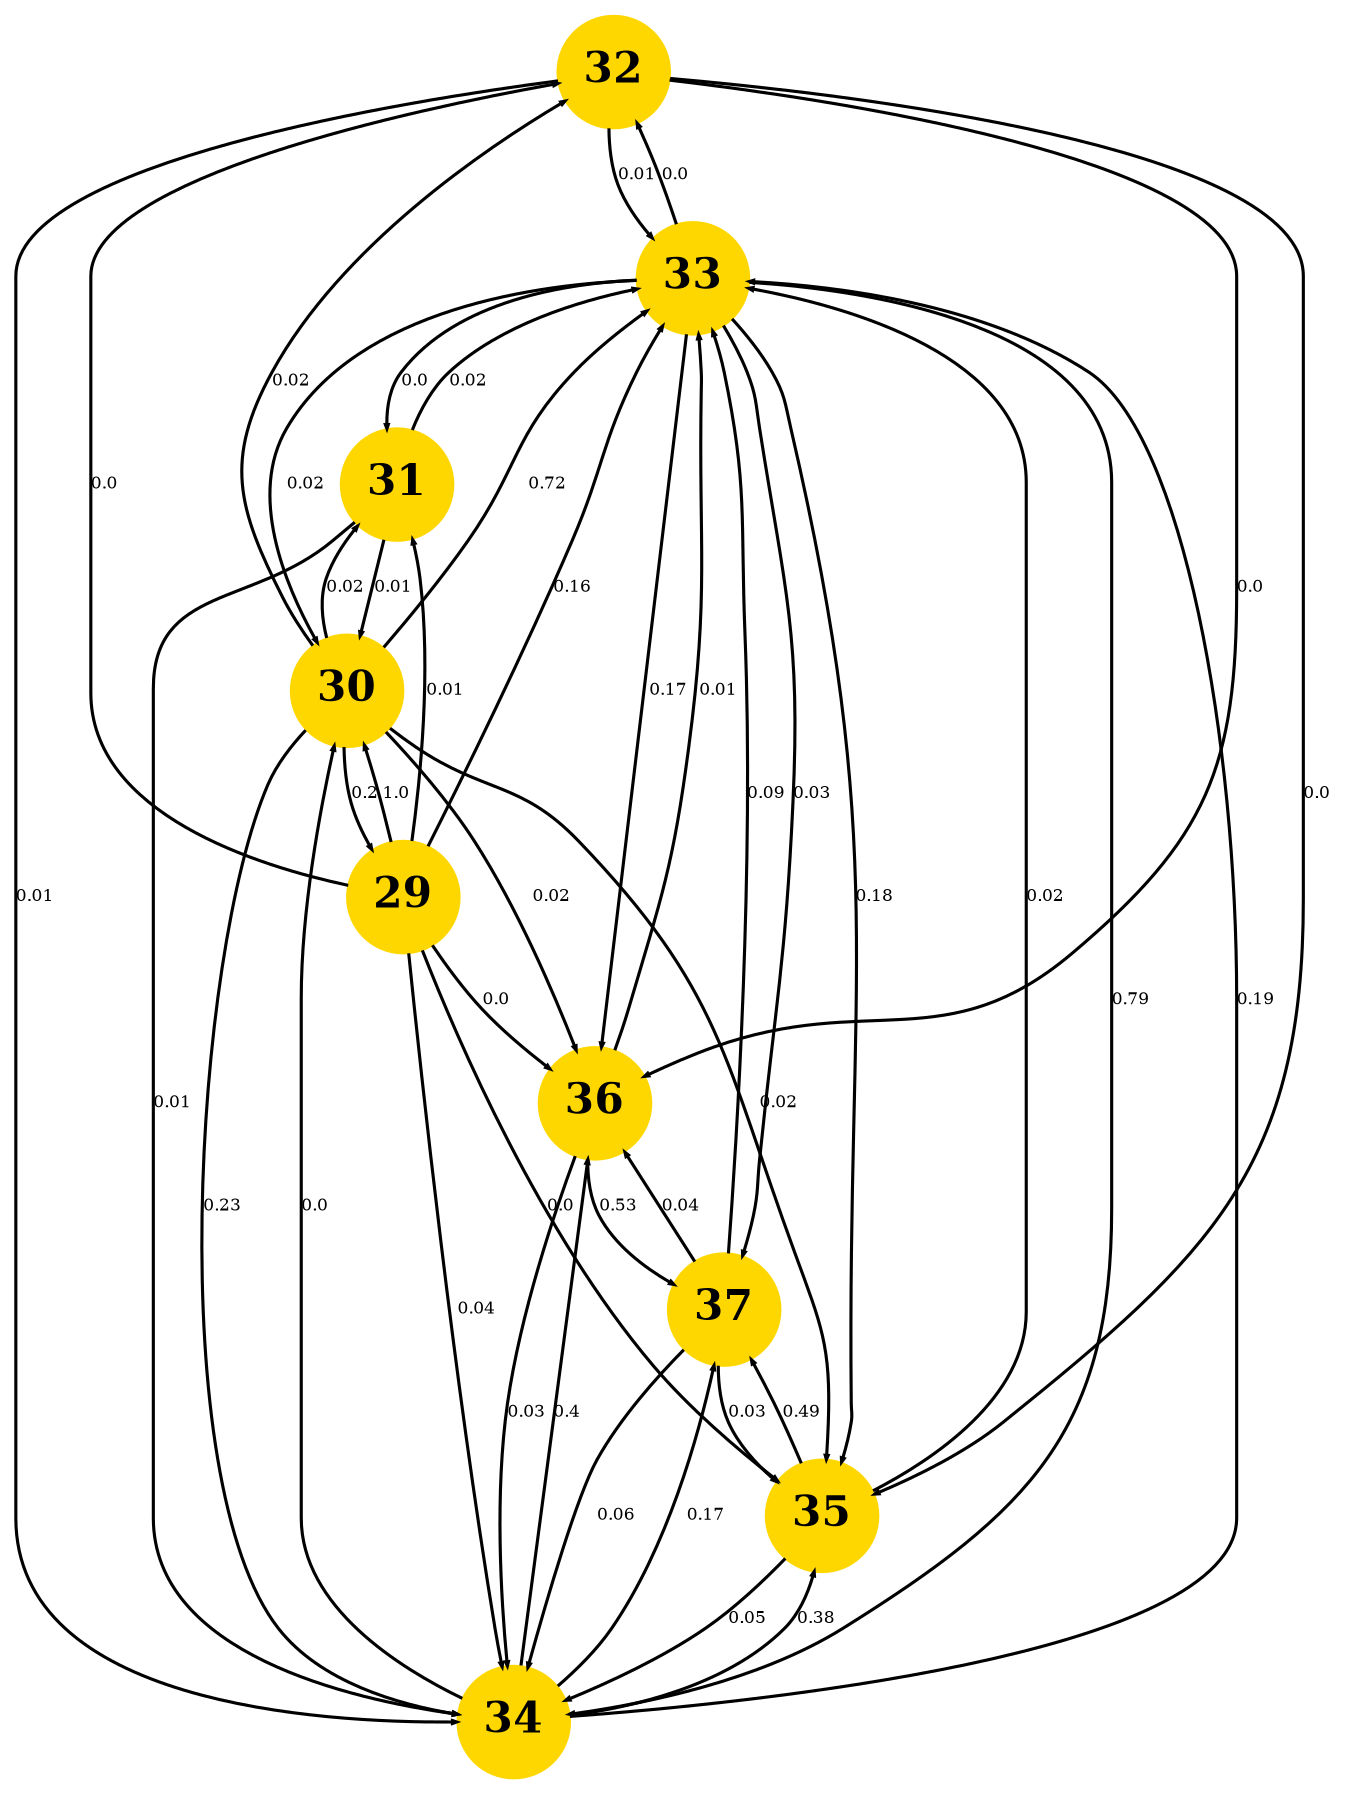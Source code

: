 digraph BoschSubgraph{
size = "40,20";
graph[rankdir=TB, center=true, margin=0.05, nodesep=0.2, ranksep=0.5]
node[fontname="times-bold", fontsize=20]
edge[arrowsize=0.2, arrowhead=normal, fontsize=8]
32 [shape=circle, style=filled, color= gold, width=0.75, height=0.75, fixedsize=true]
33 [shape=circle, style=filled, color= gold, width=0.75, height=0.75, fixedsize=true]
34 [shape=circle, style=filled, color= gold, width=0.75, height=0.75, fixedsize=true]
35 [shape=circle, style=filled, color= gold, width=0.75, height=0.75, fixedsize=true]
36 [shape=circle, style=filled, color= gold, width=0.75, height=0.75, fixedsize=true]
37 [shape=circle, style=filled, color= gold, width=0.75, height=0.75, fixedsize=true]
29 [shape=circle, style=filled, color= gold, width=0.75, height=0.75, fixedsize=true]
30 [shape=circle, style=filled, color= gold, width=0.75, height=0.75, fixedsize=true]
31 [shape=circle, style=filled, color= gold, width=0.75, height=0.75, fixedsize=true]
30 -> 29 [penwidth=1.5, label=0.2]
29 -> 31 [penwidth=1.5, label=0.01]
31 -> 33 [penwidth=1.5, label=0.02]
33 -> 34 [penwidth=1.5, label=0.79]
34 -> 35 [penwidth=1.5, label=0.38]
35 -> 37 [penwidth=1.5, label=0.49]
29 -> 33 [penwidth=1.5, label=0.16]
29 -> 30 [penwidth=1.5, label=1.0]
30 -> 33 [penwidth=1.5, label=0.72]
34 -> 36 [penwidth=1.5, label=0.4]
36 -> 37 [penwidth=1.5, label=0.53]
30 -> 34 [penwidth=1.5, label=0.23]
34 -> 33 [penwidth=1.5, label=0.19]
33 -> 36 [penwidth=1.5, label=0.17]
34 -> 37 [penwidth=1.5, label=0.17]
37 -> 33 [penwidth=1.5, label=0.09]
33 -> 35 [penwidth=1.5, label=0.18]
29 -> 34 [penwidth=1.5, label=0.04]
36 -> 34 [penwidth=1.5, label=0.03]
31 -> 30 [penwidth=1.5, label=0.01]
35 -> 34 [penwidth=1.5, label=0.05]
37 -> 36 [penwidth=1.5, label=0.04]
37 -> 34 [penwidth=1.5, label=0.06]
30 -> 35 [penwidth=1.5, label=0.02]
35 -> 33 [penwidth=1.5, label=0.02]
31 -> 34 [penwidth=1.5, label=0.01]
30 -> 31 [penwidth=1.5, label=0.02]
30 -> 32 [penwidth=1.5, label=0.02]
32 -> 36 [penwidth=1.5, label=0.0]
32 -> 33 [penwidth=1.5, label=0.01]
33 -> 37 [penwidth=1.5, label=0.03]
32 -> 34 [penwidth=1.5, label=0.01]
36 -> 33 [penwidth=1.5, label=0.01]
30 -> 36 [penwidth=1.5, label=0.02]
33 -> 30 [penwidth=1.5, label=0.02]
37 -> 35 [penwidth=1.5, label=0.03]
33 -> 31 [penwidth=1.5, label=0.0]
29 -> 36 [penwidth=1.5, label=0.0]
29 -> 35 [penwidth=1.5, label=0.0]
32 -> 35 [penwidth=1.5, label=0.0]
33 -> 32 [penwidth=1.5, label=0.0]
29 -> 32 [penwidth=1.5, label=0.0]
34 -> 30 [penwidth=1.5, label=0.0]
}